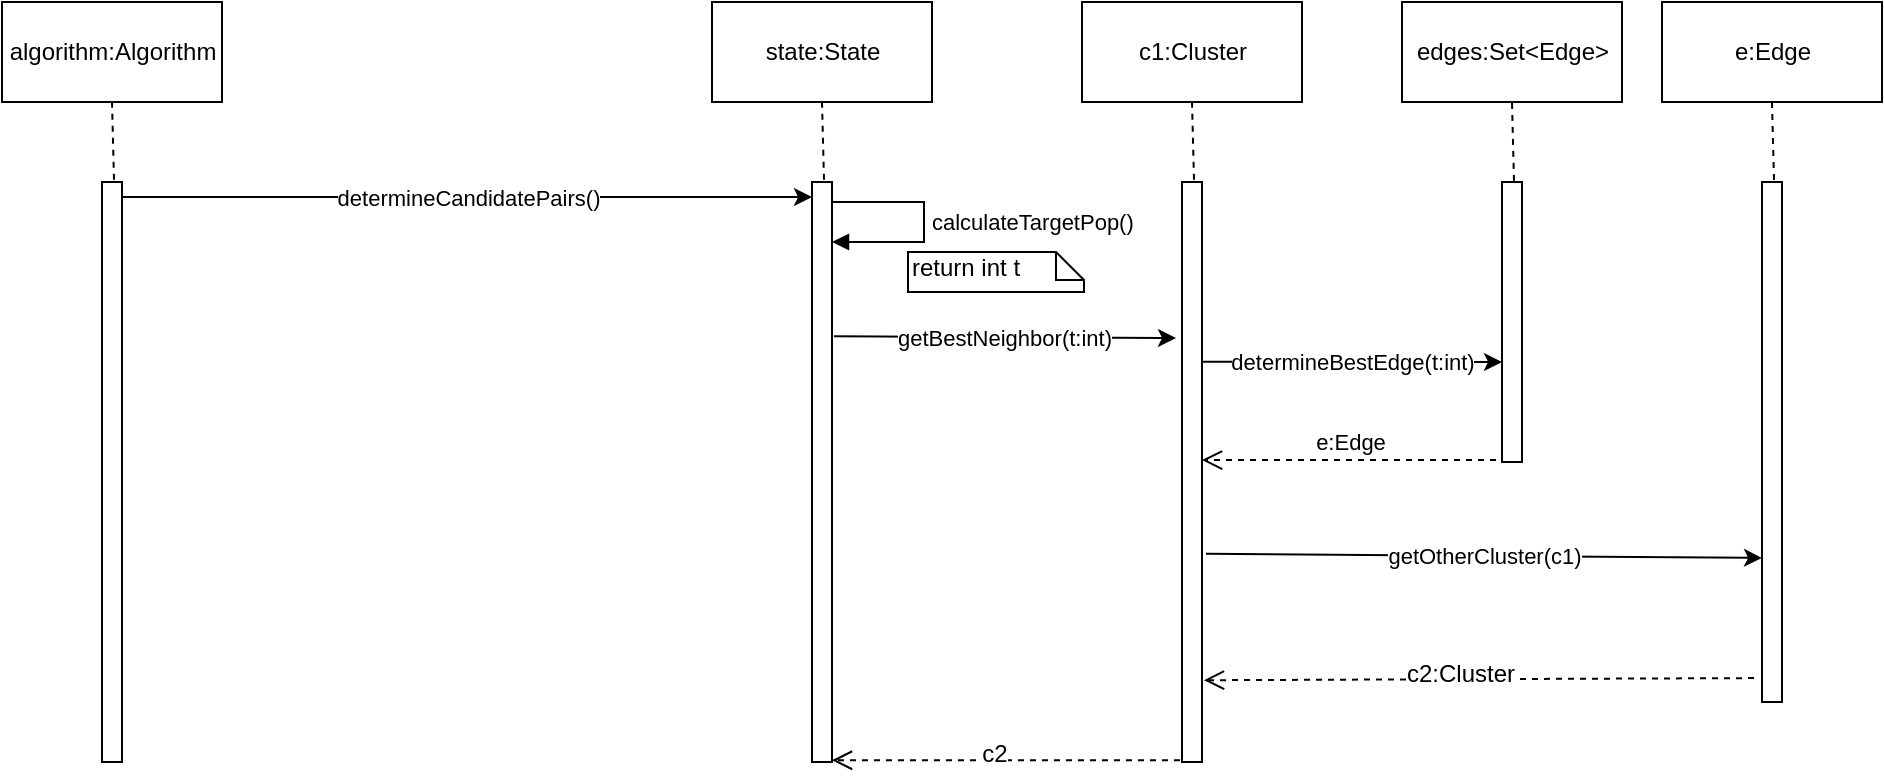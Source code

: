 <mxfile version="10.6.0" type="device"><diagram id="bz111_ecQHN_C6NmMpES" name="Page-1"><mxGraphModel dx="918" dy="567" grid="1" gridSize="10" guides="1" tooltips="1" connect="1" arrows="1" fold="1" page="1" pageScale="1" pageWidth="850" pageHeight="1100" math="0" shadow="0"><root><mxCell id="0"/><mxCell id="1" parent="0"/><mxCell id="La8vnA9rlTa79kNtEbMr-1" value="" style="html=1;points=[];perimeter=orthogonalPerimeter;" vertex="1" parent="1"><mxGeometry x="80" y="110" width="10" height="290" as="geometry"/></mxCell><mxCell id="La8vnA9rlTa79kNtEbMr-2" value="algorithm:Algorithm" style="html=1;" vertex="1" parent="1"><mxGeometry x="30" y="20" width="110" height="50" as="geometry"/></mxCell><mxCell id="La8vnA9rlTa79kNtEbMr-3" value="" style="endArrow=none;dashed=1;html=1;entryX=0.5;entryY=1;entryDx=0;entryDy=0;exitX=0.6;exitY=-0.004;exitDx=0;exitDy=0;exitPerimeter=0;" edge="1" parent="1" source="La8vnA9rlTa79kNtEbMr-1" target="La8vnA9rlTa79kNtEbMr-2"><mxGeometry width="50" height="50" relative="1" as="geometry"><mxPoint x="-120" y="280" as="sourcePoint"/><mxPoint x="-70" y="230" as="targetPoint"/></mxGeometry></mxCell><mxCell id="La8vnA9rlTa79kNtEbMr-4" value="" style="html=1;points=[];perimeter=orthogonalPerimeter;" vertex="1" parent="1"><mxGeometry x="435" y="110" width="10" height="290" as="geometry"/></mxCell><mxCell id="La8vnA9rlTa79kNtEbMr-5" value="state:State" style="html=1;" vertex="1" parent="1"><mxGeometry x="385" y="20" width="110" height="50" as="geometry"/></mxCell><mxCell id="La8vnA9rlTa79kNtEbMr-6" value="" style="endArrow=none;dashed=1;html=1;entryX=0.5;entryY=1;entryDx=0;entryDy=0;exitX=0.6;exitY=-0.004;exitDx=0;exitDy=0;exitPerimeter=0;" edge="1" parent="1" source="La8vnA9rlTa79kNtEbMr-4" target="La8vnA9rlTa79kNtEbMr-5"><mxGeometry width="50" height="50" relative="1" as="geometry"><mxPoint x="235" y="280" as="sourcePoint"/><mxPoint x="285" y="230" as="targetPoint"/></mxGeometry></mxCell><mxCell id="La8vnA9rlTa79kNtEbMr-7" value="determineCandidatePairs()" style="endArrow=classic;html=1;exitX=1;exitY=0.026;exitDx=0;exitDy=0;exitPerimeter=0;entryX=0;entryY=0.026;entryDx=0;entryDy=0;entryPerimeter=0;" edge="1" parent="1" source="La8vnA9rlTa79kNtEbMr-1" target="La8vnA9rlTa79kNtEbMr-4"><mxGeometry width="50" height="50" relative="1" as="geometry"><mxPoint x="281" y="130" as="sourcePoint"/><mxPoint x="470" y="130" as="targetPoint"/></mxGeometry></mxCell><mxCell id="La8vnA9rlTa79kNtEbMr-8" value="" style="html=1;points=[];perimeter=orthogonalPerimeter;" vertex="1" parent="1"><mxGeometry x="620" y="110" width="10" height="290" as="geometry"/></mxCell><mxCell id="La8vnA9rlTa79kNtEbMr-9" value="c1:Cluster" style="html=1;" vertex="1" parent="1"><mxGeometry x="570" y="20" width="110" height="50" as="geometry"/></mxCell><mxCell id="La8vnA9rlTa79kNtEbMr-10" value="" style="endArrow=none;dashed=1;html=1;entryX=0.5;entryY=1;entryDx=0;entryDy=0;exitX=0.6;exitY=-0.004;exitDx=0;exitDy=0;exitPerimeter=0;" edge="1" parent="1" source="La8vnA9rlTa79kNtEbMr-8" target="La8vnA9rlTa79kNtEbMr-9"><mxGeometry width="50" height="50" relative="1" as="geometry"><mxPoint x="420" y="280" as="sourcePoint"/><mxPoint x="470" y="230" as="targetPoint"/></mxGeometry></mxCell><mxCell id="La8vnA9rlTa79kNtEbMr-11" value="" style="html=1;points=[];perimeter=orthogonalPerimeter;" vertex="1" parent="1"><mxGeometry x="910" y="110" width="10" height="260" as="geometry"/></mxCell><mxCell id="La8vnA9rlTa79kNtEbMr-12" value="e:Edge" style="html=1;" vertex="1" parent="1"><mxGeometry x="860" y="20" width="110" height="50" as="geometry"/></mxCell><mxCell id="La8vnA9rlTa79kNtEbMr-13" value="" style="endArrow=none;dashed=1;html=1;entryX=0.5;entryY=1;entryDx=0;entryDy=0;exitX=0.6;exitY=-0.004;exitDx=0;exitDy=0;exitPerimeter=0;" edge="1" parent="1" source="La8vnA9rlTa79kNtEbMr-11" target="La8vnA9rlTa79kNtEbMr-12"><mxGeometry width="50" height="50" relative="1" as="geometry"><mxPoint x="710" y="280" as="sourcePoint"/><mxPoint x="760" y="230" as="targetPoint"/></mxGeometry></mxCell><mxCell id="La8vnA9rlTa79kNtEbMr-14" value="" style="html=1;points=[];perimeter=orthogonalPerimeter;" vertex="1" parent="1"><mxGeometry x="780" y="110" width="10" height="140" as="geometry"/></mxCell><mxCell id="La8vnA9rlTa79kNtEbMr-15" value="edges:Set&amp;lt;Edge&amp;gt;" style="html=1;" vertex="1" parent="1"><mxGeometry x="730" y="20" width="110" height="50" as="geometry"/></mxCell><mxCell id="La8vnA9rlTa79kNtEbMr-16" value="" style="endArrow=none;dashed=1;html=1;entryX=0.5;entryY=1;entryDx=0;entryDy=0;exitX=0.6;exitY=-0.004;exitDx=0;exitDy=0;exitPerimeter=0;" edge="1" parent="1" source="La8vnA9rlTa79kNtEbMr-14" target="La8vnA9rlTa79kNtEbMr-15"><mxGeometry width="50" height="50" relative="1" as="geometry"><mxPoint x="580" y="280" as="sourcePoint"/><mxPoint x="630" y="230" as="targetPoint"/></mxGeometry></mxCell><mxCell id="La8vnA9rlTa79kNtEbMr-18" value="determineBestEdge(t:int)" style="endArrow=classic;html=1;exitX=1;exitY=0.31;exitDx=0;exitDy=0;exitPerimeter=0;entryX=0;entryY=0.643;entryDx=0;entryDy=0;entryPerimeter=0;" edge="1" parent="1" target="La8vnA9rlTa79kNtEbMr-14" source="La8vnA9rlTa79kNtEbMr-8"><mxGeometry width="50" height="50" relative="1" as="geometry"><mxPoint x="629" y="200" as="sourcePoint"/><mxPoint x="748" y="210" as="targetPoint"/><Array as="points"/></mxGeometry></mxCell><mxCell id="La8vnA9rlTa79kNtEbMr-19" value="getOtherCluster(c1)" style="endArrow=classic;html=1;entryX=0;entryY=0.723;entryDx=0;entryDy=0;entryPerimeter=0;exitX=1.2;exitY=0.641;exitDx=0;exitDy=0;exitPerimeter=0;" edge="1" parent="1" target="La8vnA9rlTa79kNtEbMr-11" source="La8vnA9rlTa79kNtEbMr-8"><mxGeometry width="50" height="50" relative="1" as="geometry"><mxPoint x="650" y="320" as="sourcePoint"/><mxPoint x="700" y="320" as="targetPoint"/></mxGeometry></mxCell><mxCell id="La8vnA9rlTa79kNtEbMr-22" value="e:Edge" style="html=1;verticalAlign=bottom;endArrow=open;dashed=1;endSize=8;exitX=-0.3;exitY=0.993;exitDx=0;exitDy=0;exitPerimeter=0;" edge="1" parent="1" source="La8vnA9rlTa79kNtEbMr-14" target="La8vnA9rlTa79kNtEbMr-8"><mxGeometry relative="1" as="geometry"><mxPoint x="755" y="250" as="sourcePoint"/><mxPoint x="660" y="278" as="targetPoint"/></mxGeometry></mxCell><mxCell id="La8vnA9rlTa79kNtEbMr-23" value="" style="html=1;verticalAlign=bottom;endArrow=open;dashed=1;endSize=8;exitX=-0.4;exitY=0.954;exitDx=0;exitDy=0;exitPerimeter=0;entryX=1.1;entryY=0.859;entryDx=0;entryDy=0;entryPerimeter=0;" edge="1" parent="1" source="La8vnA9rlTa79kNtEbMr-11" target="La8vnA9rlTa79kNtEbMr-8"><mxGeometry relative="1" as="geometry"><mxPoint x="830" y="359.5" as="sourcePoint"/><mxPoint x="690" y="358" as="targetPoint"/></mxGeometry></mxCell><mxCell id="La8vnA9rlTa79kNtEbMr-30" value="c2:Cluster" style="text;html=1;resizable=0;points=[];align=center;verticalAlign=middle;labelBackgroundColor=#ffffff;" vertex="1" connectable="0" parent="La8vnA9rlTa79kNtEbMr-23"><mxGeometry x="0.069" y="-3" relative="1" as="geometry"><mxPoint as="offset"/></mxGeometry></mxCell><mxCell id="La8vnA9rlTa79kNtEbMr-24" value="calculateTargetPop()" style="edgeStyle=orthogonalEdgeStyle;html=1;align=left;spacingLeft=2;endArrow=block;rounded=0;" edge="1" parent="1"><mxGeometry relative="1" as="geometry"><mxPoint x="445" y="120" as="sourcePoint"/><Array as="points"><mxPoint x="491" y="120"/><mxPoint x="491" y="140"/><mxPoint x="445" y="140"/></Array><mxPoint x="445" y="140" as="targetPoint"/></mxGeometry></mxCell><mxCell id="La8vnA9rlTa79kNtEbMr-28" value="return int t" style="shape=note;whiteSpace=wrap;html=1;size=14;verticalAlign=top;align=left;spacingTop=-6;" vertex="1" parent="1"><mxGeometry x="483" y="145" width="88" height="20" as="geometry"/></mxCell><mxCell id="La8vnA9rlTa79kNtEbMr-29" value="getBestNeighbor(t:int)" style="endArrow=classic;html=1;entryX=-0.3;entryY=0.269;entryDx=0;entryDy=0;entryPerimeter=0;exitX=1.1;exitY=0.266;exitDx=0;exitDy=0;exitPerimeter=0;" edge="1" parent="1" source="La8vnA9rlTa79kNtEbMr-4" target="La8vnA9rlTa79kNtEbMr-8"><mxGeometry width="50" height="50" relative="1" as="geometry"><mxPoint x="444" y="190" as="sourcePoint"/><mxPoint x="610" y="190" as="targetPoint"/></mxGeometry></mxCell><mxCell id="La8vnA9rlTa79kNtEbMr-31" value="" style="html=1;verticalAlign=bottom;endArrow=open;dashed=1;endSize=8;exitX=-0.1;exitY=0.997;exitDx=0;exitDy=0;exitPerimeter=0;" edge="1" parent="1" source="La8vnA9rlTa79kNtEbMr-8" target="La8vnA9rlTa79kNtEbMr-4"><mxGeometry relative="1" as="geometry"><mxPoint x="605" y="380" as="sourcePoint"/><mxPoint x="440" y="401" as="targetPoint"/></mxGeometry></mxCell><mxCell id="La8vnA9rlTa79kNtEbMr-32" value="c2" style="text;html=1;resizable=0;points=[];align=center;verticalAlign=middle;labelBackgroundColor=#ffffff;" vertex="1" connectable="0" parent="La8vnA9rlTa79kNtEbMr-31"><mxGeometry x="0.069" y="-3" relative="1" as="geometry"><mxPoint as="offset"/></mxGeometry></mxCell></root></mxGraphModel></diagram></mxfile>